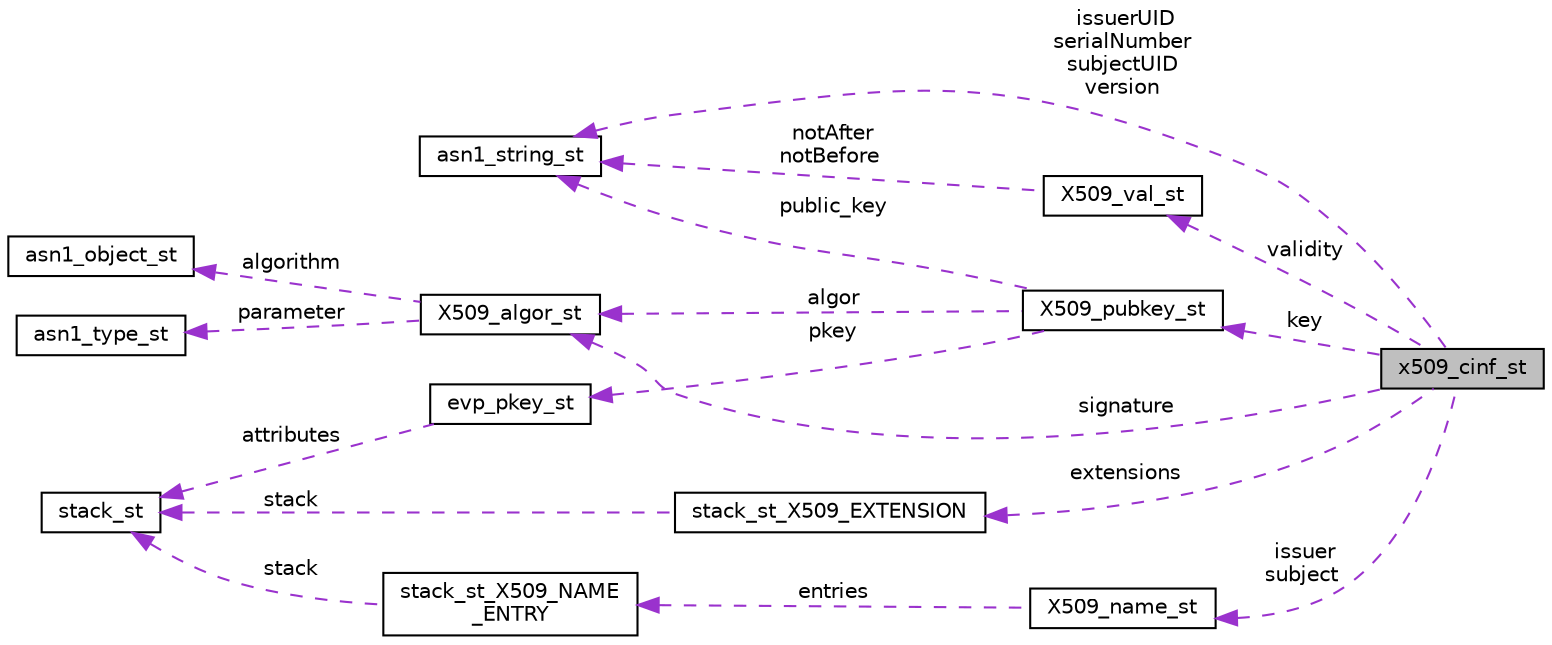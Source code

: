 digraph "x509_cinf_st"
{
 // LATEX_PDF_SIZE
  edge [fontname="Helvetica",fontsize="10",labelfontname="Helvetica",labelfontsize="10"];
  node [fontname="Helvetica",fontsize="10",shape=record];
  rankdir="LR";
  Node1 [label="x509_cinf_st",height=0.2,width=0.4,color="black", fillcolor="grey75", style="filled", fontcolor="black",tooltip=" "];
  Node2 -> Node1 [dir="back",color="darkorchid3",fontsize="10",style="dashed",label=" issuerUID\nserialNumber\nsubjectUID\nversion" ,fontname="Helvetica"];
  Node2 [label="asn1_string_st",height=0.2,width=0.4,color="black", fillcolor="white", style="filled",URL="$asn1_8h.html#structasn1__string__st",tooltip=" "];
  Node3 -> Node1 [dir="back",color="darkorchid3",fontsize="10",style="dashed",label=" validity" ,fontname="Helvetica"];
  Node3 [label="X509_val_st",height=0.2,width=0.4,color="black", fillcolor="white", style="filled",URL="$x509_8h.html#struct_x509__val__st",tooltip=" "];
  Node2 -> Node3 [dir="back",color="darkorchid3",fontsize="10",style="dashed",label=" notAfter\nnotBefore" ,fontname="Helvetica"];
  Node4 -> Node1 [dir="back",color="darkorchid3",fontsize="10",style="dashed",label=" extensions" ,fontname="Helvetica"];
  Node4 [label="stack_st_X509_EXTENSION",height=0.2,width=0.4,color="black", fillcolor="white", style="filled",URL="$x509_8h.html#structstack__st___x509___e_x_t_e_n_s_i_o_n",tooltip=" "];
  Node5 -> Node4 [dir="back",color="darkorchid3",fontsize="10",style="dashed",label=" stack" ,fontname="Helvetica"];
  Node5 [label="stack_st",height=0.2,width=0.4,color="black", fillcolor="white", style="filled",URL="$structstack__st.html",tooltip=" "];
  Node6 -> Node1 [dir="back",color="darkorchid3",fontsize="10",style="dashed",label=" issuer\nsubject" ,fontname="Helvetica"];
  Node6 [label="X509_name_st",height=0.2,width=0.4,color="black", fillcolor="white", style="filled",URL="$x509_8h.html#struct_x509__name__st",tooltip=" "];
  Node7 -> Node6 [dir="back",color="darkorchid3",fontsize="10",style="dashed",label=" entries" ,fontname="Helvetica"];
  Node7 [label="stack_st_X509_NAME\l_ENTRY",height=0.2,width=0.4,color="black", fillcolor="white", style="filled",URL="$x509_8h.html#structstack__st___x509___n_a_m_e___e_n_t_r_y",tooltip=" "];
  Node5 -> Node7 [dir="back",color="darkorchid3",fontsize="10",style="dashed",label=" stack" ,fontname="Helvetica"];
  Node8 -> Node1 [dir="back",color="darkorchid3",fontsize="10",style="dashed",label=" key" ,fontname="Helvetica"];
  Node8 [label="X509_pubkey_st",height=0.2,width=0.4,color="black", fillcolor="white", style="filled",URL="$x509_8h.html#struct_x509__pubkey__st",tooltip=" "];
  Node2 -> Node8 [dir="back",color="darkorchid3",fontsize="10",style="dashed",label=" public_key" ,fontname="Helvetica"];
  Node9 -> Node8 [dir="back",color="darkorchid3",fontsize="10",style="dashed",label=" pkey" ,fontname="Helvetica"];
  Node9 [label="evp_pkey_st",height=0.2,width=0.4,color="black", fillcolor="white", style="filled",URL="$evp_8h.html#structevp__pkey__st",tooltip=" "];
  Node5 -> Node9 [dir="back",color="darkorchid3",fontsize="10",style="dashed",label=" attributes" ,fontname="Helvetica"];
  Node10 -> Node8 [dir="back",color="darkorchid3",fontsize="10",style="dashed",label=" algor" ,fontname="Helvetica"];
  Node10 [label="X509_algor_st",height=0.2,width=0.4,color="black", fillcolor="white", style="filled",URL="$x509_8h.html#struct_x509__algor__st",tooltip=" "];
  Node11 -> Node10 [dir="back",color="darkorchid3",fontsize="10",style="dashed",label=" algorithm" ,fontname="Helvetica"];
  Node11 [label="asn1_object_st",height=0.2,width=0.4,color="black", fillcolor="white", style="filled",URL="$asn1_8h.html#structasn1__object__st",tooltip=" "];
  Node12 -> Node10 [dir="back",color="darkorchid3",fontsize="10",style="dashed",label=" parameter" ,fontname="Helvetica"];
  Node12 [label="asn1_type_st",height=0.2,width=0.4,color="black", fillcolor="white", style="filled",URL="$asn1_8h.html#structasn1__type__st",tooltip=" "];
  Node10 -> Node1 [dir="back",color="darkorchid3",fontsize="10",style="dashed",label=" signature" ,fontname="Helvetica"];
}
